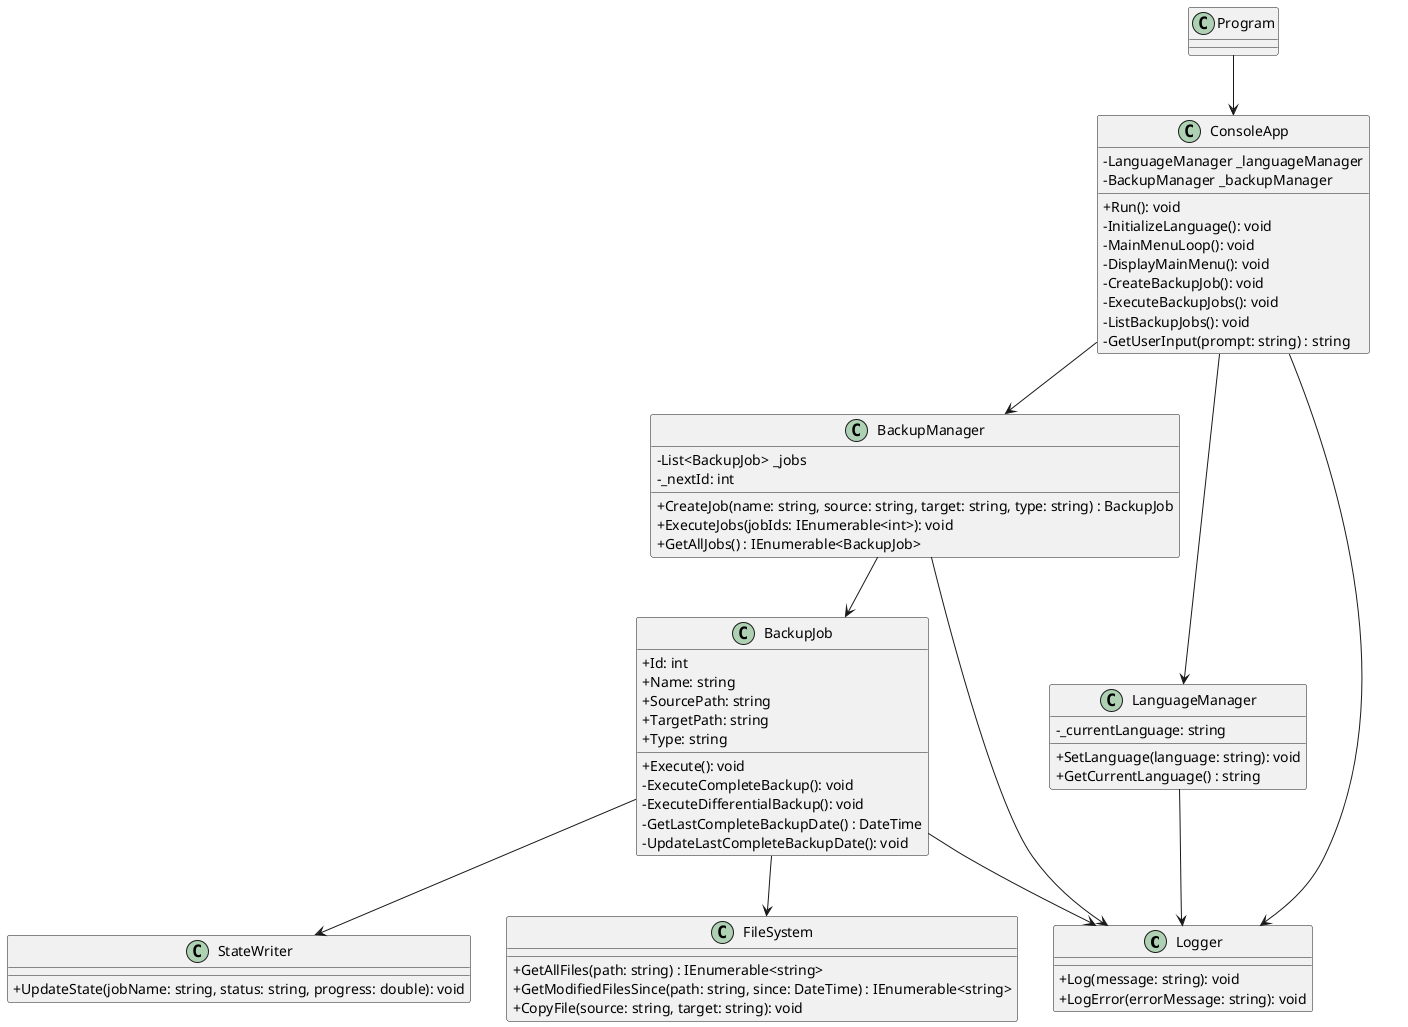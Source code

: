 @startuml
skinparam classAttributeIconSize 0

' Logger
class Logger {
  + Log(message: string): void
  + LogError(errorMessage: string): void
}

' StateWriter
class StateWriter {
  + UpdateState(jobName: string, status: string, progress: double): void
}

' FileSystem
class FileSystem {
  + GetAllFiles(path: string) : IEnumerable<string>
  + GetModifiedFilesSince(path: string, since: DateTime) : IEnumerable<string>
  + CopyFile(source: string, target: string): void
}

' BackupJob
class BackupJob {
  + Id: int
  + Name: string
  + SourcePath: string
  + TargetPath: string
  + Type: string
  + Execute(): void
  - ExecuteCompleteBackup(): void
  - ExecuteDifferentialBackup(): void
  - GetLastCompleteBackupDate() : DateTime
  - UpdateLastCompleteBackupDate(): void
}

' BackupManager
class BackupManager {
  - List<BackupJob> _jobs
  - _nextId: int
  + CreateJob(name: string, source: string, target: string, type: string) : BackupJob
  + ExecuteJobs(jobIds: IEnumerable<int>): void
  + GetAllJobs() : IEnumerable<BackupJob>
}

' LanguageManager
class LanguageManager {
  - _currentLanguage: string
  + SetLanguage(language: string): void
  + GetCurrentLanguage() : string
}

' ConsoleApp
class ConsoleApp {
  - LanguageManager _languageManager
  - BackupManager _backupManager
  + Run(): void
  - InitializeLanguage(): void
  - MainMenuLoop(): void
  - DisplayMainMenu(): void
  - CreateBackupJob(): void
  - ExecuteBackupJobs(): void
  - ListBackupJobs(): void
  - GetUserInput(prompt: string) : string
}

' Relations
ConsoleApp --> LanguageManager
ConsoleApp --> BackupManager
BackupManager --> BackupJob
BackupJob --> FileSystem
BackupJob --> StateWriter
BackupJob --> Logger
BackupManager --> Logger
ConsoleApp --> Logger
LanguageManager --> Logger
Program --> ConsoleApp
@enduml